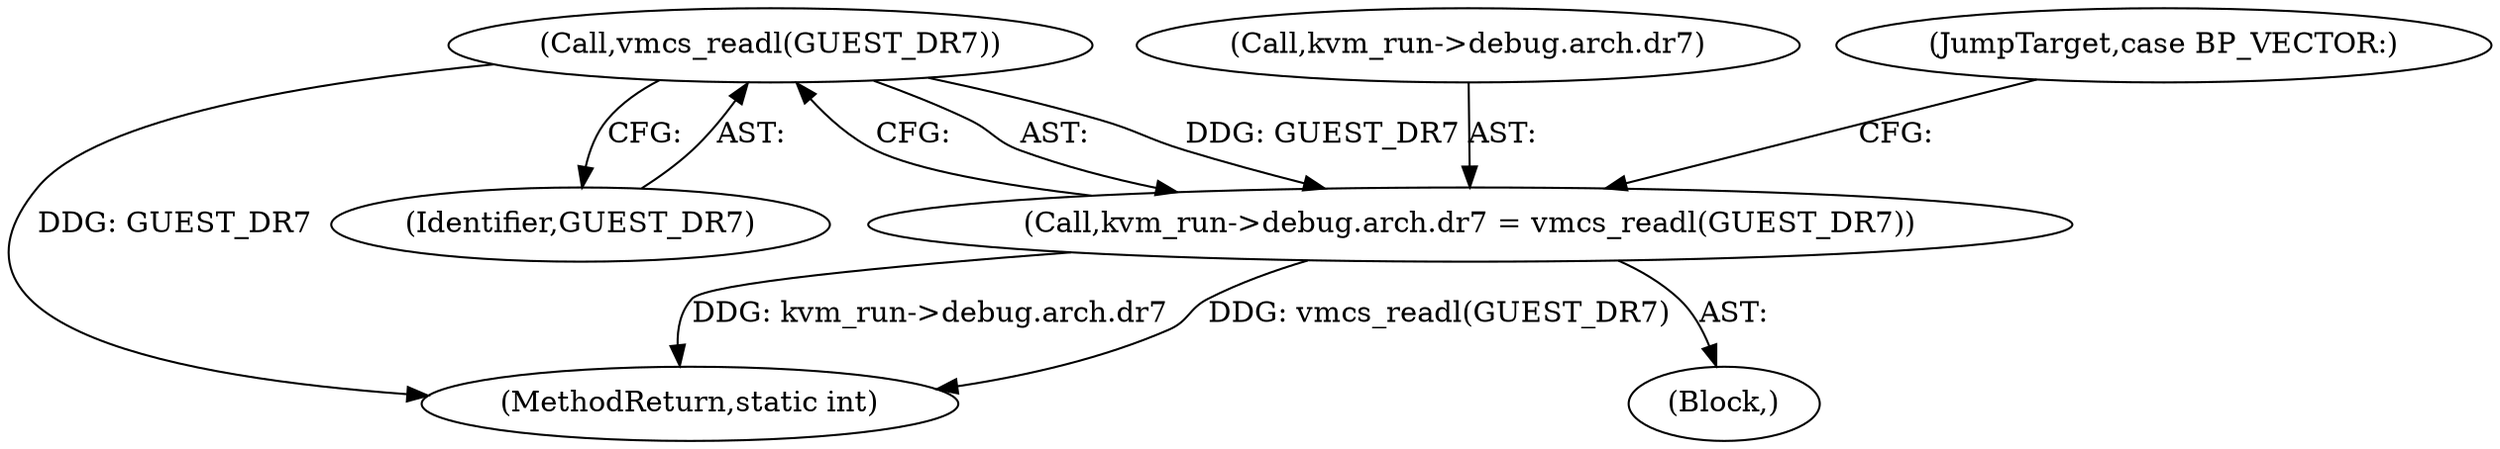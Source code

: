 digraph "0_linux_54a20552e1eae07aa240fa370a0293e006b5faed_0@API" {
"1000390" [label="(Call,vmcs_readl(GUEST_DR7))"];
"1000382" [label="(Call,kvm_run->debug.arch.dr7 = vmcs_readl(GUEST_DR7))"];
"1000320" [label="(Block,)"];
"1000383" [label="(Call,kvm_run->debug.arch.dr7)"];
"1000382" [label="(Call,kvm_run->debug.arch.dr7 = vmcs_readl(GUEST_DR7))"];
"1000457" [label="(MethodReturn,static int)"];
"1000390" [label="(Call,vmcs_readl(GUEST_DR7))"];
"1000392" [label="(JumpTarget,case BP_VECTOR:)"];
"1000391" [label="(Identifier,GUEST_DR7)"];
"1000390" -> "1000382"  [label="AST: "];
"1000390" -> "1000391"  [label="CFG: "];
"1000391" -> "1000390"  [label="AST: "];
"1000382" -> "1000390"  [label="CFG: "];
"1000390" -> "1000457"  [label="DDG: GUEST_DR7"];
"1000390" -> "1000382"  [label="DDG: GUEST_DR7"];
"1000382" -> "1000320"  [label="AST: "];
"1000383" -> "1000382"  [label="AST: "];
"1000392" -> "1000382"  [label="CFG: "];
"1000382" -> "1000457"  [label="DDG: kvm_run->debug.arch.dr7"];
"1000382" -> "1000457"  [label="DDG: vmcs_readl(GUEST_DR7)"];
}
